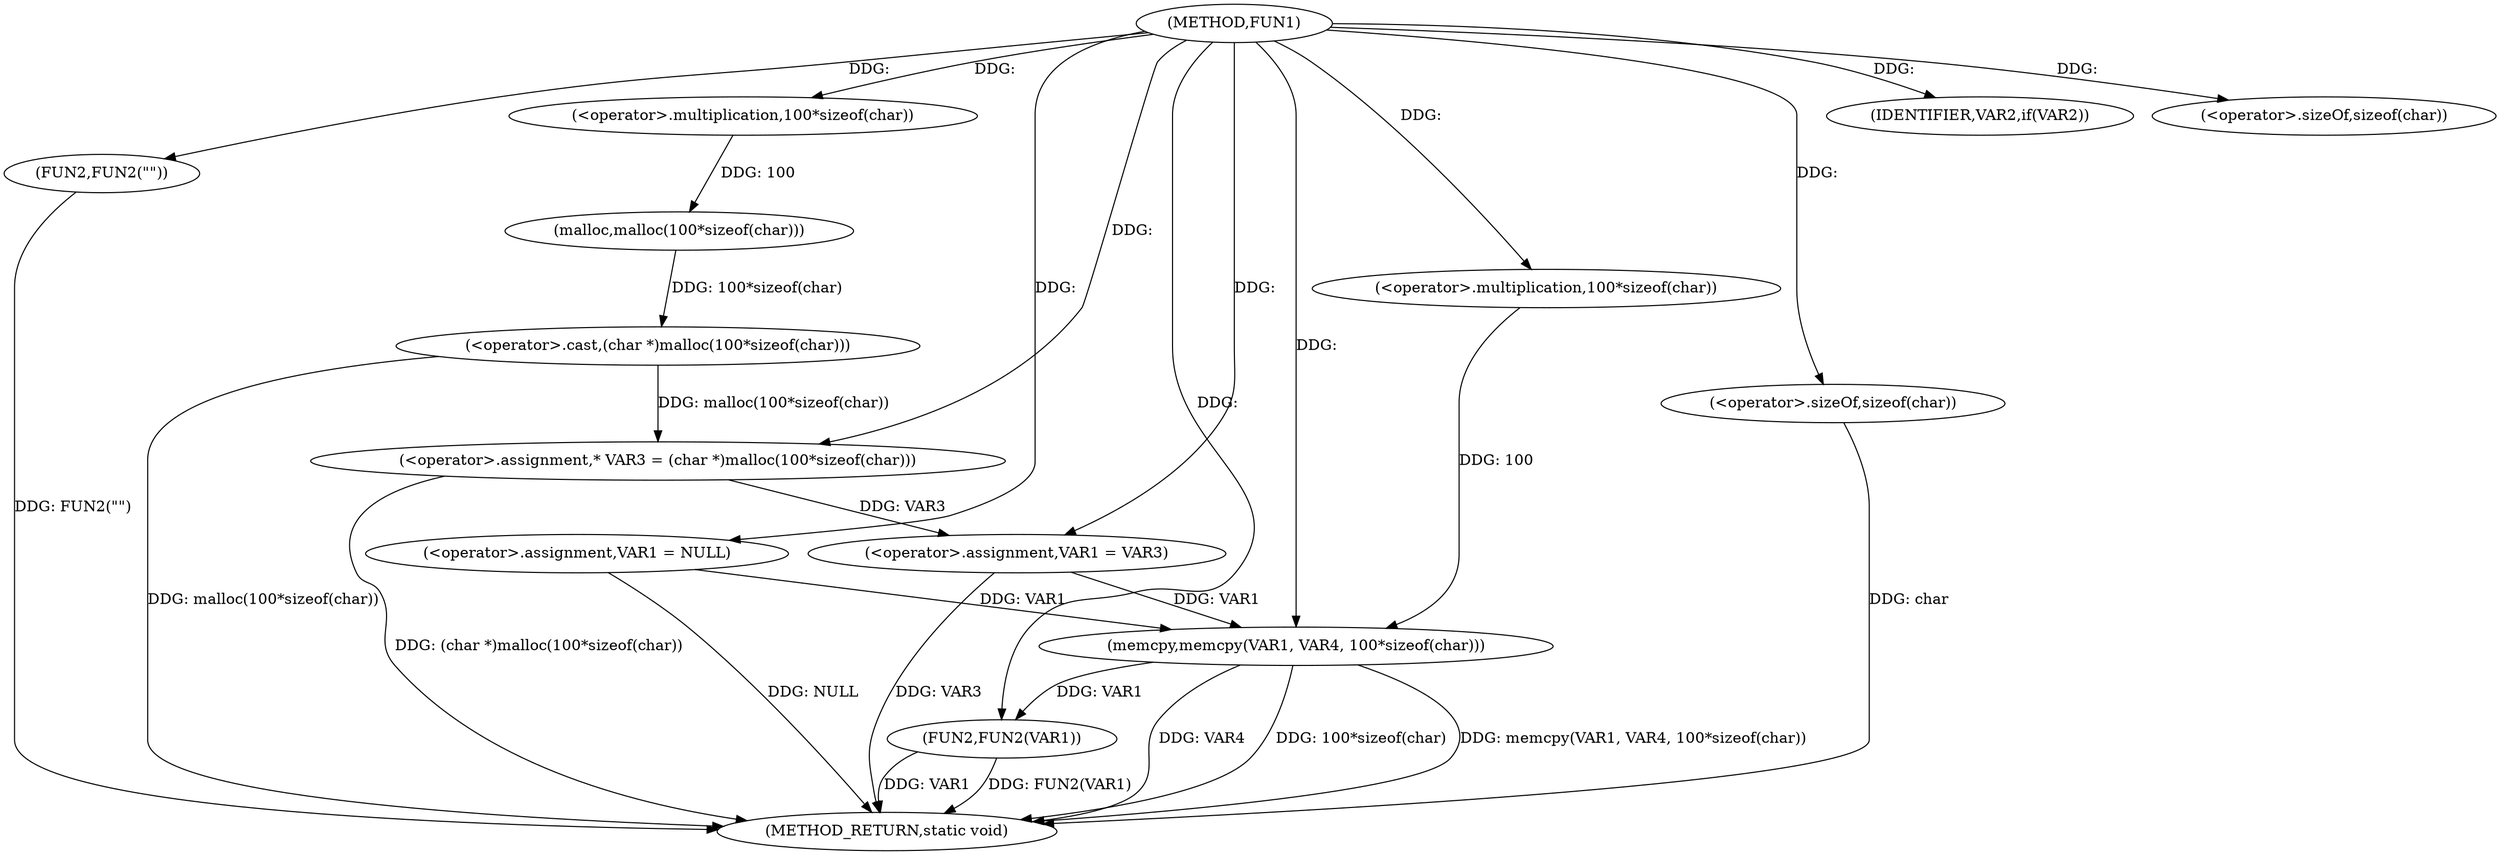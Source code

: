 digraph FUN1 {  
"1000100" [label = "(METHOD,FUN1)" ]
"1000138" [label = "(METHOD_RETURN,static void)" ]
"1000103" [label = "(<operator>.assignment,VAR1 = NULL)" ]
"1000107" [label = "(IDENTIFIER,VAR2,if(VAR2))" ]
"1000109" [label = "(FUN2,FUN2(\"\"))" ]
"1000115" [label = "(<operator>.assignment,* VAR3 = (char *)malloc(100*sizeof(char)))" ]
"1000117" [label = "(<operator>.cast,(char *)malloc(100*sizeof(char)))" ]
"1000119" [label = "(malloc,malloc(100*sizeof(char)))" ]
"1000120" [label = "(<operator>.multiplication,100*sizeof(char))" ]
"1000122" [label = "(<operator>.sizeOf,sizeof(char))" ]
"1000124" [label = "(<operator>.assignment,VAR1 = VAR3)" ]
"1000129" [label = "(memcpy,memcpy(VAR1, VAR4, 100*sizeof(char)))" ]
"1000132" [label = "(<operator>.multiplication,100*sizeof(char))" ]
"1000134" [label = "(<operator>.sizeOf,sizeof(char))" ]
"1000136" [label = "(FUN2,FUN2(VAR1))" ]
  "1000115" -> "1000138"  [ label = "DDG: (char *)malloc(100*sizeof(char))"] 
  "1000124" -> "1000138"  [ label = "DDG: VAR3"] 
  "1000103" -> "1000138"  [ label = "DDG: NULL"] 
  "1000129" -> "1000138"  [ label = "DDG: 100*sizeof(char)"] 
  "1000134" -> "1000138"  [ label = "DDG: char"] 
  "1000136" -> "1000138"  [ label = "DDG: FUN2(VAR1)"] 
  "1000117" -> "1000138"  [ label = "DDG: malloc(100*sizeof(char))"] 
  "1000129" -> "1000138"  [ label = "DDG: memcpy(VAR1, VAR4, 100*sizeof(char))"] 
  "1000136" -> "1000138"  [ label = "DDG: VAR1"] 
  "1000109" -> "1000138"  [ label = "DDG: FUN2(\"\")"] 
  "1000129" -> "1000138"  [ label = "DDG: VAR4"] 
  "1000100" -> "1000103"  [ label = "DDG: "] 
  "1000100" -> "1000107"  [ label = "DDG: "] 
  "1000100" -> "1000109"  [ label = "DDG: "] 
  "1000117" -> "1000115"  [ label = "DDG: malloc(100*sizeof(char))"] 
  "1000100" -> "1000115"  [ label = "DDG: "] 
  "1000119" -> "1000117"  [ label = "DDG: 100*sizeof(char)"] 
  "1000120" -> "1000119"  [ label = "DDG: 100"] 
  "1000100" -> "1000120"  [ label = "DDG: "] 
  "1000100" -> "1000122"  [ label = "DDG: "] 
  "1000115" -> "1000124"  [ label = "DDG: VAR3"] 
  "1000100" -> "1000124"  [ label = "DDG: "] 
  "1000124" -> "1000129"  [ label = "DDG: VAR1"] 
  "1000103" -> "1000129"  [ label = "DDG: VAR1"] 
  "1000100" -> "1000129"  [ label = "DDG: "] 
  "1000132" -> "1000129"  [ label = "DDG: 100"] 
  "1000100" -> "1000132"  [ label = "DDG: "] 
  "1000100" -> "1000134"  [ label = "DDG: "] 
  "1000129" -> "1000136"  [ label = "DDG: VAR1"] 
  "1000100" -> "1000136"  [ label = "DDG: "] 
}
